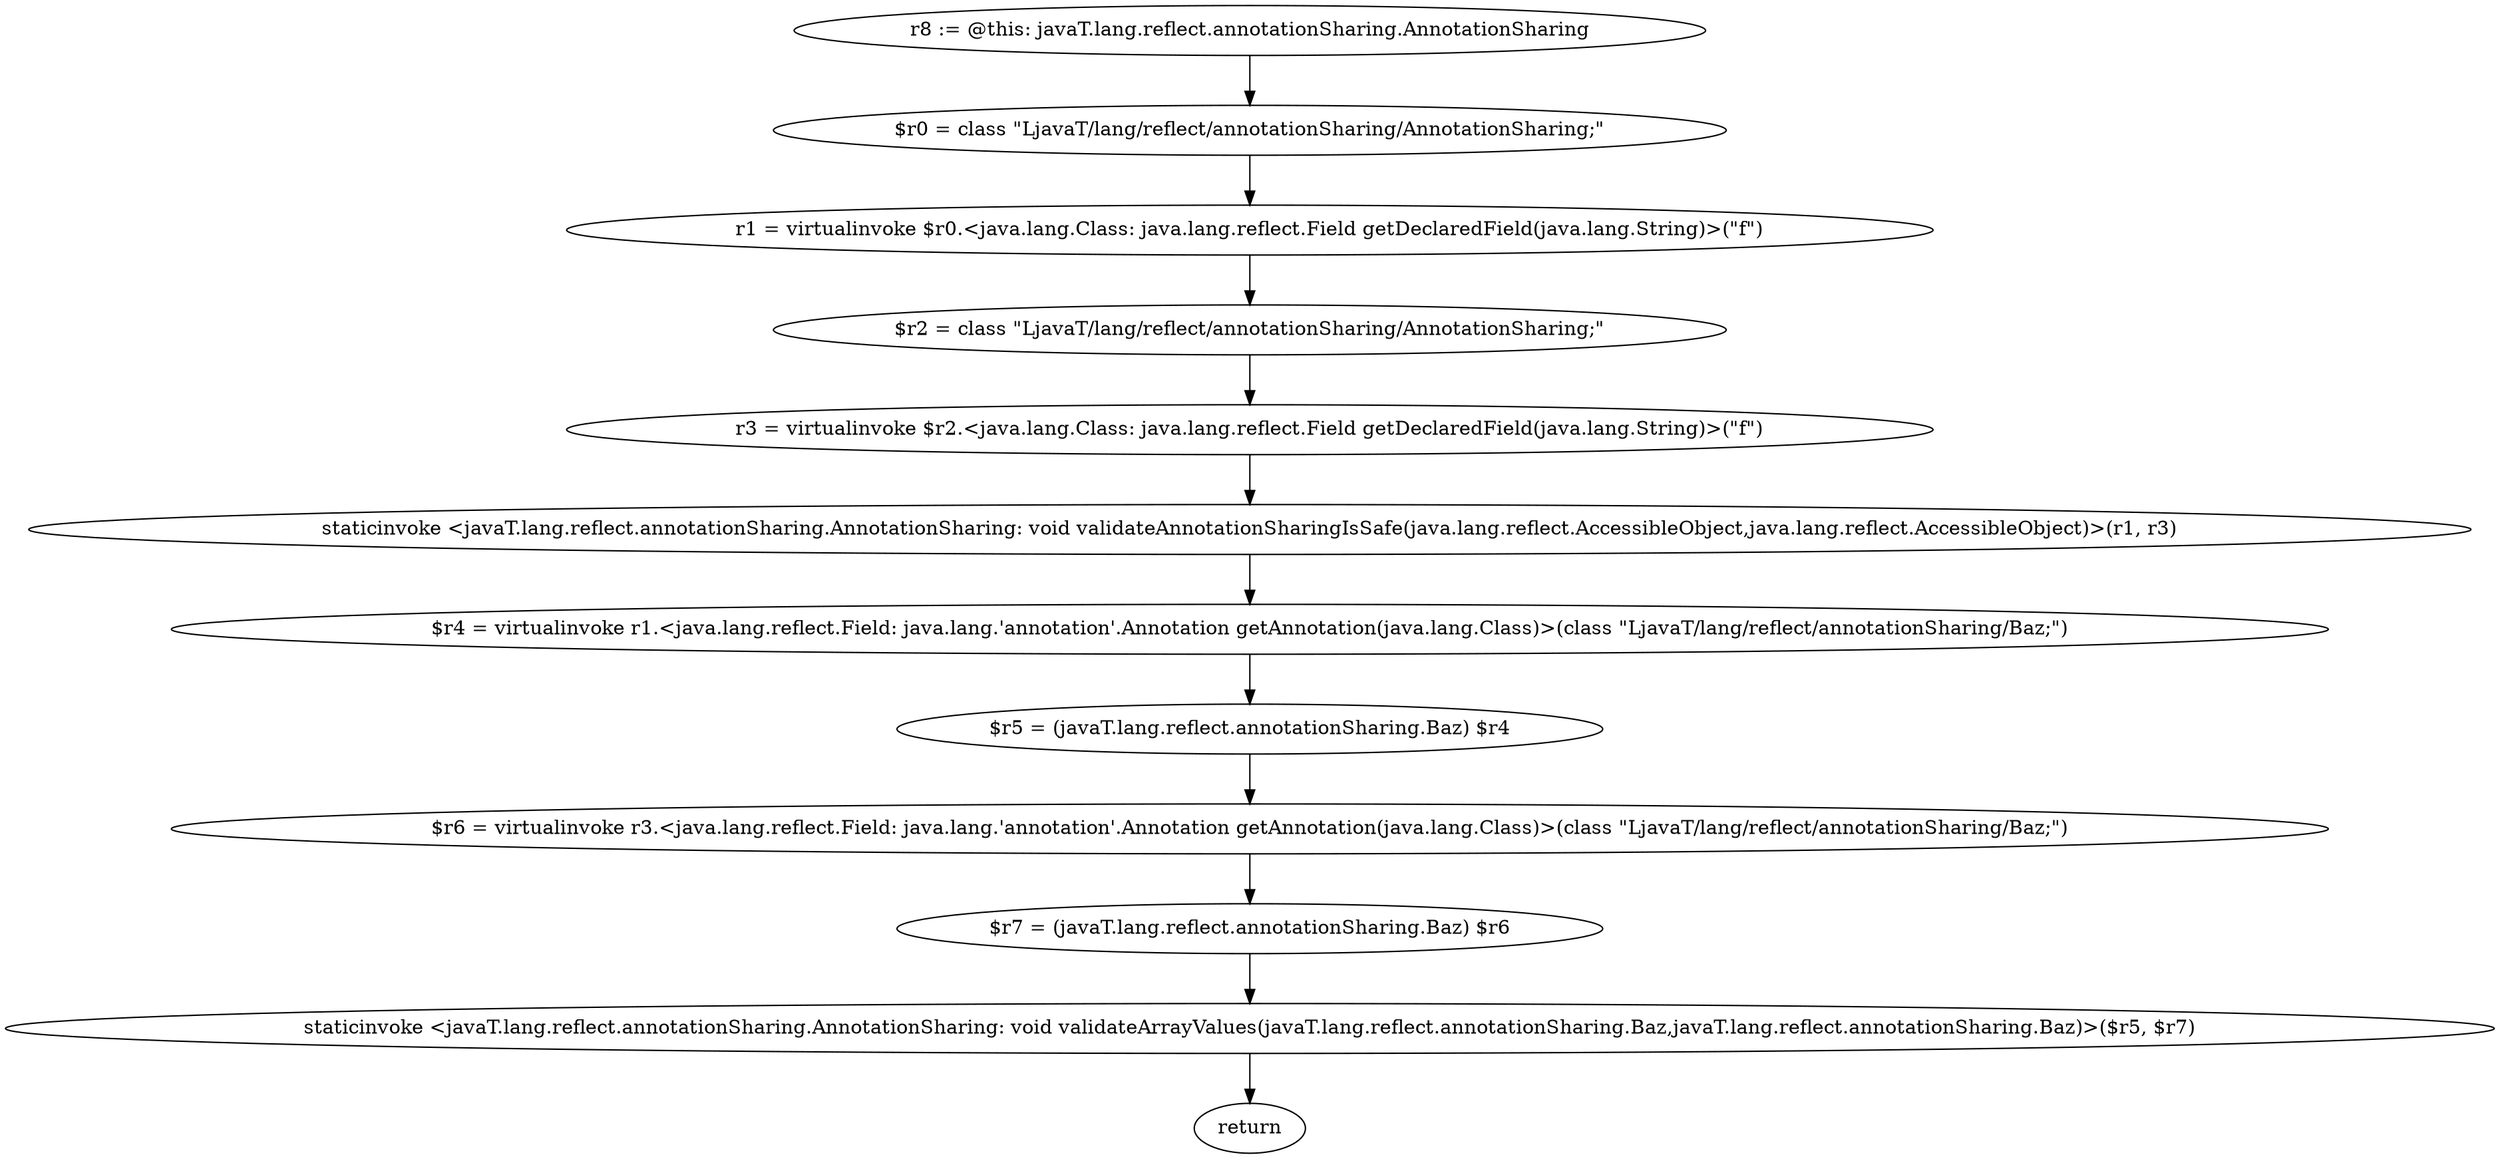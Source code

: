 digraph "unitGraph" {
    "r8 := @this: javaT.lang.reflect.annotationSharing.AnnotationSharing"
    "$r0 = class \"LjavaT/lang/reflect/annotationSharing/AnnotationSharing;\""
    "r1 = virtualinvoke $r0.<java.lang.Class: java.lang.reflect.Field getDeclaredField(java.lang.String)>(\"f\")"
    "$r2 = class \"LjavaT/lang/reflect/annotationSharing/AnnotationSharing;\""
    "r3 = virtualinvoke $r2.<java.lang.Class: java.lang.reflect.Field getDeclaredField(java.lang.String)>(\"f\")"
    "staticinvoke <javaT.lang.reflect.annotationSharing.AnnotationSharing: void validateAnnotationSharingIsSafe(java.lang.reflect.AccessibleObject,java.lang.reflect.AccessibleObject)>(r1, r3)"
    "$r4 = virtualinvoke r1.<java.lang.reflect.Field: java.lang.'annotation'.Annotation getAnnotation(java.lang.Class)>(class \"LjavaT/lang/reflect/annotationSharing/Baz;\")"
    "$r5 = (javaT.lang.reflect.annotationSharing.Baz) $r4"
    "$r6 = virtualinvoke r3.<java.lang.reflect.Field: java.lang.'annotation'.Annotation getAnnotation(java.lang.Class)>(class \"LjavaT/lang/reflect/annotationSharing/Baz;\")"
    "$r7 = (javaT.lang.reflect.annotationSharing.Baz) $r6"
    "staticinvoke <javaT.lang.reflect.annotationSharing.AnnotationSharing: void validateArrayValues(javaT.lang.reflect.annotationSharing.Baz,javaT.lang.reflect.annotationSharing.Baz)>($r5, $r7)"
    "return"
    "r8 := @this: javaT.lang.reflect.annotationSharing.AnnotationSharing"->"$r0 = class \"LjavaT/lang/reflect/annotationSharing/AnnotationSharing;\"";
    "$r0 = class \"LjavaT/lang/reflect/annotationSharing/AnnotationSharing;\""->"r1 = virtualinvoke $r0.<java.lang.Class: java.lang.reflect.Field getDeclaredField(java.lang.String)>(\"f\")";
    "r1 = virtualinvoke $r0.<java.lang.Class: java.lang.reflect.Field getDeclaredField(java.lang.String)>(\"f\")"->"$r2 = class \"LjavaT/lang/reflect/annotationSharing/AnnotationSharing;\"";
    "$r2 = class \"LjavaT/lang/reflect/annotationSharing/AnnotationSharing;\""->"r3 = virtualinvoke $r2.<java.lang.Class: java.lang.reflect.Field getDeclaredField(java.lang.String)>(\"f\")";
    "r3 = virtualinvoke $r2.<java.lang.Class: java.lang.reflect.Field getDeclaredField(java.lang.String)>(\"f\")"->"staticinvoke <javaT.lang.reflect.annotationSharing.AnnotationSharing: void validateAnnotationSharingIsSafe(java.lang.reflect.AccessibleObject,java.lang.reflect.AccessibleObject)>(r1, r3)";
    "staticinvoke <javaT.lang.reflect.annotationSharing.AnnotationSharing: void validateAnnotationSharingIsSafe(java.lang.reflect.AccessibleObject,java.lang.reflect.AccessibleObject)>(r1, r3)"->"$r4 = virtualinvoke r1.<java.lang.reflect.Field: java.lang.'annotation'.Annotation getAnnotation(java.lang.Class)>(class \"LjavaT/lang/reflect/annotationSharing/Baz;\")";
    "$r4 = virtualinvoke r1.<java.lang.reflect.Field: java.lang.'annotation'.Annotation getAnnotation(java.lang.Class)>(class \"LjavaT/lang/reflect/annotationSharing/Baz;\")"->"$r5 = (javaT.lang.reflect.annotationSharing.Baz) $r4";
    "$r5 = (javaT.lang.reflect.annotationSharing.Baz) $r4"->"$r6 = virtualinvoke r3.<java.lang.reflect.Field: java.lang.'annotation'.Annotation getAnnotation(java.lang.Class)>(class \"LjavaT/lang/reflect/annotationSharing/Baz;\")";
    "$r6 = virtualinvoke r3.<java.lang.reflect.Field: java.lang.'annotation'.Annotation getAnnotation(java.lang.Class)>(class \"LjavaT/lang/reflect/annotationSharing/Baz;\")"->"$r7 = (javaT.lang.reflect.annotationSharing.Baz) $r6";
    "$r7 = (javaT.lang.reflect.annotationSharing.Baz) $r6"->"staticinvoke <javaT.lang.reflect.annotationSharing.AnnotationSharing: void validateArrayValues(javaT.lang.reflect.annotationSharing.Baz,javaT.lang.reflect.annotationSharing.Baz)>($r5, $r7)";
    "staticinvoke <javaT.lang.reflect.annotationSharing.AnnotationSharing: void validateArrayValues(javaT.lang.reflect.annotationSharing.Baz,javaT.lang.reflect.annotationSharing.Baz)>($r5, $r7)"->"return";
}
